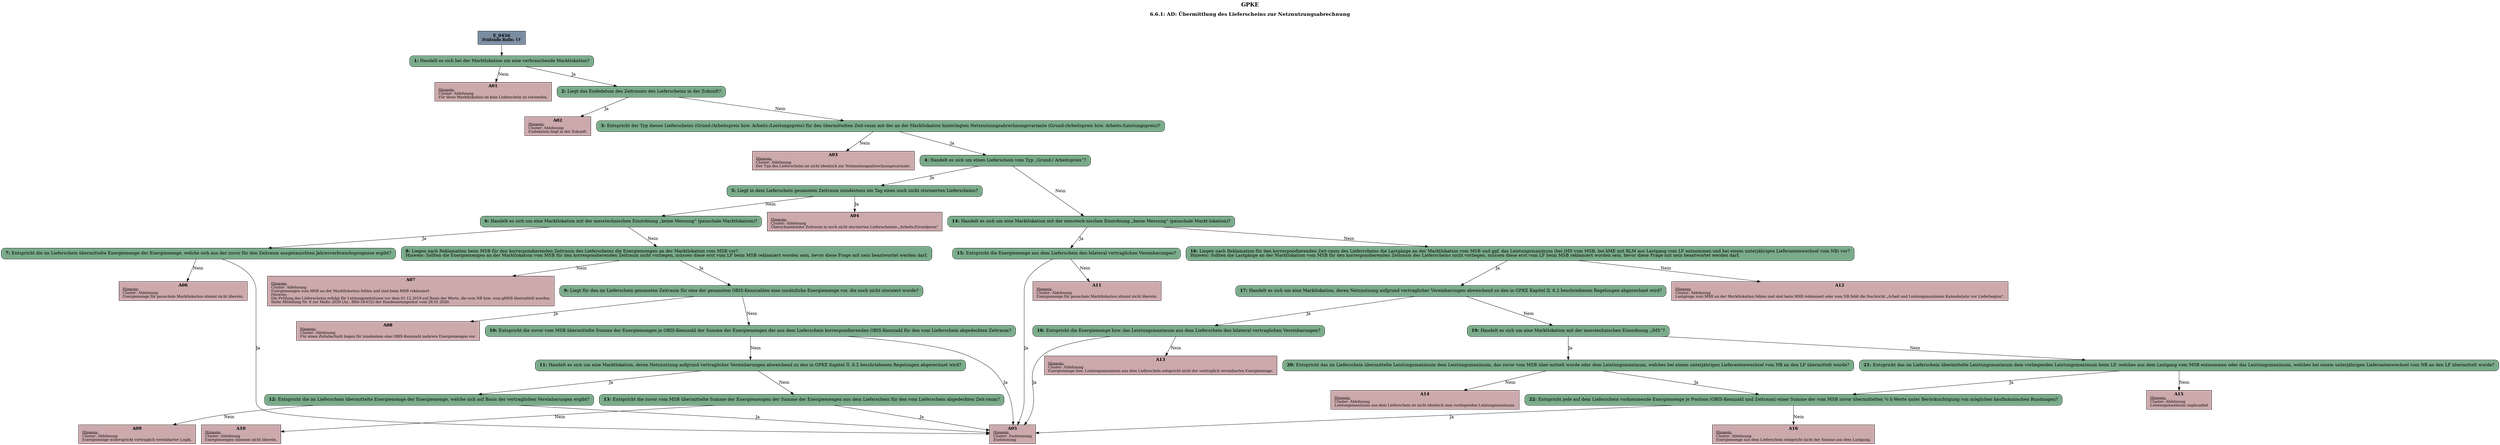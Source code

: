 digraph D {
    labelloc="t";
    label=<<B><FONT POINT-SIZE="18">GPKE</FONT></B><BR/><BR/><B><FONT POINT-SIZE="16">6.6.1: AD: Übermittlung des Lieferscheins zur Netznutzungsabrechnung</FONT></B><BR/><BR/><BR/><BR/>>;
    "Start" [margin="0.2,0.12", shape=box, style=filled, fillcolor="#7a8da1", label=<<B>E_0456</B><BR align="center"/><FONT point-size="12"><B><U>Prüfende Rolle:</U> LF</B></FONT><BR align="center"/>>];
    "1" [margin="0.2,0.12", shape=box, style="filled,rounded", fillcolor="#7aab8a", label=<<B>1: </B>Handelt es sich bei der Marktlokation um eine verbrauchende Marktlokation?<BR align="left"/>>];
    "A01" [margin="0.17,0.08", shape=box, style=filled, fillcolor="#cca9ab", label=<<B>A01</B><BR align="center"/><FONT point-size="12"><U>Hinweis:</U><BR align="left"/>Cluster: Ablehnung<BR align="left"/>Für diese Marktlokation ist kein Lieferschein zu versenden.<BR align="left"/></FONT>>];
    "2" [margin="0.2,0.12", shape=box, style="filled,rounded", fillcolor="#7aab8a", label=<<B>2: </B>Liegt das Endedatum des Zeitraums des Lieferscheins in der Zukunft?<BR align="left"/>>];
    "A02" [margin="0.17,0.08", shape=box, style=filled, fillcolor="#cca9ab", label=<<B>A02</B><BR align="center"/><FONT point-size="12"><U>Hinweis:</U><BR align="left"/>Cluster: Ablehnung<BR align="left"/>Endedatum liegt in der Zukunft.<BR align="left"/></FONT>>];
    "3" [margin="0.2,0.12", shape=box, style="filled,rounded", fillcolor="#7aab8a", label=<<B>3: </B>Entspricht der Typ dieses Lieferscheins (Grund-/Arbeitspreis bzw. Arbeits-/Leistungspreis) für den übermittelten Zeit-raum mit der an der Marktlokation hinterlegten Netznutzungsabrechnungsvariante (Grund-/Arbeitspreis bzw. Arbeits-/Leistungspreis)?<BR align="left"/>>];
    "A03" [margin="0.17,0.08", shape=box, style=filled, fillcolor="#cca9ab", label=<<B>A03</B><BR align="center"/><FONT point-size="12"><U>Hinweis:</U><BR align="left"/>Cluster: Ablehnung<BR align="left"/>Der Typ des Lieferscheins ist nicht identisch zur Netznutzungsabrechnungsvariante.<BR align="left"/></FONT>>];
    "4" [margin="0.2,0.12", shape=box, style="filled,rounded", fillcolor="#7aab8a", label=<<B>4: </B>Handelt es sich um einen Lieferschein vom Typ „Grund-/ Arbeitspreis“?<BR align="left"/>>];
    "5" [margin="0.2,0.12", shape=box, style="filled,rounded", fillcolor="#7aab8a", label=<<B>5: </B>Liegt in dem Lieferschein genannten Zeitraum mindestens ein Tag eines noch nicht stornierten Lieferscheins?<BR align="left"/>>];
    "A04" [margin="0.17,0.08", shape=box, style=filled, fillcolor="#cca9ab", label=<<B>A04</B><BR align="center"/><FONT point-size="12"><U>Hinweis:</U><BR align="left"/>Cluster: Ablehnung<BR align="left"/>Überschneidender Zeitraum in noch nicht stornierten Lieferscheinen „Arbeits-/Grundpreis“<BR align="left"/></FONT>>];
    "6" [margin="0.2,0.12", shape=box, style="filled,rounded", fillcolor="#7aab8a", label=<<B>6: </B>Handelt es sich um eine Marktlokation mit der messtechnischen Einordnung „keine Messung“ (pauschale Marktlokation)?<BR align="left"/>>];
    "7" [margin="0.2,0.12", shape=box, style="filled,rounded", fillcolor="#7aab8a", label=<<B>7: </B>Entspricht die im Lieferschein übermittelte Energiemenge der Energiemenge, welche sich aus der zuvor für den Zeitraum ausgetauschten Jahresverbrauchsprognose ergibt?<BR align="left"/>>];
    "A05" [margin="0.17,0.08", shape=box, style=filled, fillcolor="#cca9ab", label=<<B>A05</B><BR align="center"/><FONT point-size="12"><U>Hinweis:</U><BR align="left"/>Cluster: Zustimmung<BR align="left"/>Zustimmung<BR align="left"/></FONT>>];
    "A06" [margin="0.17,0.08", shape=box, style=filled, fillcolor="#cca9ab", label=<<B>A06</B><BR align="center"/><FONT point-size="12"><U>Hinweis:</U><BR align="left"/>Cluster: Ablehnung<BR align="left"/>Energiemenge für pauschale Marktlokation stimmt nicht überein.<BR align="left"/></FONT>>];
    "8" [margin="0.2,0.12", shape=box, style="filled,rounded", fillcolor="#7aab8a", label=<<B>8: </B>Liegen nach Reklamation beim MSB für den korrespondierenden Zeitraum des Lieferscheins die Energiemengen an der Marktlokation vom MSB vor?<BR align="left"/>Hinweis: Sollten die Energiemengen an der Marktlokation vom MSB für den korrespondierenden Zeitraum nicht vorliegen, müssen diese erst vom LF beim MSB reklamiert worden sein, bevor diese Frage mit nein beantwortet werden darf.<BR align="left"/>>];
    "A07" [margin="0.17,0.08", shape=box, style=filled, fillcolor="#cca9ab", label=<<B>A07</B><BR align="center"/><FONT point-size="12"><U>Hinweis:</U><BR align="left"/>Cluster: Ablehnung<BR align="left"/>Energiemengen vom MSB an der Marktlokation fehlen und sind beim MSB reklamiert<BR align="left"/>Hinweis: <BR align="left"/>Die Prüfung des Lieferscheins erfolgt für Leistungszeiträume vor dem 01.12.2019 auf Basis der Werte, die vom NB bzw. vom gMSB übermittelt wurden.<BR align="left"/>Siehe Mitteilung Nr. 6 zur MaKo 2020 (Az.: BK6-18-032) der Bundesnetzagentur vom 28.01.2020.<BR align="left"/></FONT>>];
    "9" [margin="0.2,0.12", shape=box, style="filled,rounded", fillcolor="#7aab8a", label=<<B>9: </B>Liegt für den im Lieferschein genannten Zeitraum für eine der genannten OBIS-Kennzahlen eine zusätzliche Energiemenge vor, die noch nicht storniert wurde?<BR align="left"/>>];
    "A08" [margin="0.17,0.08", shape=box, style=filled, fillcolor="#cca9ab", label=<<B>A08</B><BR align="center"/><FONT point-size="12"><U>Hinweis:</U><BR align="left"/>Cluster: Ablehnung<BR align="left"/>Für einen Zeitabschnitt liegen für mindestens eine OBIS-Kennzahl mehrere Energiemengen vor.<BR align="left"/></FONT>>];
    "10" [margin="0.2,0.12", shape=box, style="filled,rounded", fillcolor="#7aab8a", label=<<B>10: </B>Entspricht die zuvor vom MSB übermittelte Summe der Energiemengen je OBIS-Kennzahl der Summe der Energiemengen der aus dem Lieferschein korrespondierenden OBIS-Kennzahl für den vom Lieferschein abgedeckten Zeitraum?<BR align="left"/>>];
    "11" [margin="0.2,0.12", shape=box, style="filled,rounded", fillcolor="#7aab8a", label=<<B>11: </B>Handelt es sich um eine Marktlokation, deren Netznutzung aufgrund vertraglicher Vereinbarungen abweichend zu den in GPKE Kapitel II. 6.2 beschriebenen Regelungen abgerechnet wird?<BR align="left"/>>];
    "12" [margin="0.2,0.12", shape=box, style="filled,rounded", fillcolor="#7aab8a", label=<<B>12: </B>Entspricht die im Lieferschein übermittelte Energiemenge der Energiemenge, welche sich auf Basis der vertraglichen Vereinbarungen ergibt?<BR align="left"/>>];
    "A09" [margin="0.17,0.08", shape=box, style=filled, fillcolor="#cca9ab", label=<<B>A09</B><BR align="center"/><FONT point-size="12"><U>Hinweis:</U><BR align="left"/>Cluster: Ablehnung<BR align="left"/>Energiemenge widerspricht vertraglich vereinbarter Logik.<BR align="left"/></FONT>>];
    "13" [margin="0.2,0.12", shape=box, style="filled,rounded", fillcolor="#7aab8a", label=<<B>13: </B>Entspricht die zuvor vom MSB übermittelte Summe der Energiemengen der Summe der Energiemengen aus dem Lieferschein für den vom Lieferschein abgedeckten Zeit-raum?<BR align="left"/>>];
    "A10" [margin="0.17,0.08", shape=box, style=filled, fillcolor="#cca9ab", label=<<B>A10</B><BR align="center"/><FONT point-size="12"><U>Hinweis:</U><BR align="left"/>Cluster: Ablehnung<BR align="left"/>Energiemengen stimmen nicht überein.<BR align="left"/></FONT>>];
    "14" [margin="0.2,0.12", shape=box, style="filled,rounded", fillcolor="#7aab8a", label=<<B>14: </B>Handelt es sich um eine Marktlokation mit der messtech-nischen Einordnung „keine Messung“ (pauschale Markt-lokation)?<BR align="left"/>>];
    "15" [margin="0.2,0.12", shape=box, style="filled,rounded", fillcolor="#7aab8a", label=<<B>15: </B>Entspricht die Energiemenge aus dem Lieferschein den bilateral vertraglichen Vereinbarungen?<BR align="left"/>>];
    "A11" [margin="0.17,0.08", shape=box, style=filled, fillcolor="#cca9ab", label=<<B>A11</B><BR align="center"/><FONT point-size="12"><U>Hinweis:</U><BR align="left"/>Cluster: Ablehnung<BR align="left"/>Energiemenge für pauschale Marktlokation stimmt nicht überein.<BR align="left"/></FONT>>];
    "16" [margin="0.2,0.12", shape=box, style="filled,rounded", fillcolor="#7aab8a", label=<<B>16: </B>Liegen nach Reklamation für den korrespondierenden Zeit-raum des Lieferscheins die Lastgänge an der Marktlokation vom MSB und ggf. das Leistungsmaximum (bei iMS vom MSB, bei kME mit RLM aus Lastgang vom LF entnommen und bei einem unterjährigen Lieferantenwechsel vom NB) vor?<BR align="left"/>Hinweis: Sollten die Lastgänge an der Marktlokation vom MSB für den korrespondierenden Zeitraum des Lieferscheins nicht vorliegen, müssen diese erst vom LF beim MSB reklamiert worden sein, bevor diese Frage mit nein beantwortet werden darf.<BR align="left"/>>];
    "A12" [margin="0.17,0.08", shape=box, style=filled, fillcolor="#cca9ab", label=<<B>A12</B><BR align="center"/><FONT point-size="12"><U>Hinweis:</U><BR align="left"/>Cluster: Ablehnung<BR align="left"/>Lastgänge vom MSB an der Marktlokation fehlen und sind beim MSB reklamiert oder vom NB fehlt die Nachricht „Arbeit und Leistungsmaximum Kalenderjahr vor Lieferbeginn".<BR align="left"/></FONT>>];
    "17" [margin="0.2,0.12", shape=box, style="filled,rounded", fillcolor="#7aab8a", label=<<B>17: </B>Handelt es sich um eine Marktlokation, deren Netznutzung aufgrund vertraglicher Vereinbarungen abweichend zu den in GPKE Kapitel II. 6.2 beschriebenen Regelungen abgerechnet wird?<BR align="left"/>>];
    "18" [margin="0.2,0.12", shape=box, style="filled,rounded", fillcolor="#7aab8a", label=<<B>18: </B>Entspricht die Energiemenge bzw. das Leistungsmaximum aus dem Lieferschein den bilateral vertraglichen Vereinbarungen?<BR align="left"/>>];
    "A13" [margin="0.17,0.08", shape=box, style=filled, fillcolor="#cca9ab", label=<<B>A13</B><BR align="center"/><FONT point-size="12"><U>Hinweis:</U><BR align="left"/>Cluster: Ablehnung<BR align="left"/>Energiemenge bzw. Leistungsmaximum aus dem Lieferschein entspricht nicht der vertraglich vereinbarten Energiemenge.<BR align="left"/></FONT>>];
    "19" [margin="0.2,0.12", shape=box, style="filled,rounded", fillcolor="#7aab8a", label=<<B>19: </B>Handelt es sich um eine Marktlokation mit der messtechnischen Einordnung „iMS“?<BR align="left"/>>];
    "20" [margin="0.2,0.12", shape=box, style="filled,rounded", fillcolor="#7aab8a", label=<<B>20: </B>Entspricht das im Lieferschein übermittelte Leistungsmaximum dem Leistungsmaximum, das zuvor vom MSB über-mittelt wurde oder dem Leistungsmaximum, welches bei einem unterjährigen Lieferantenwechsel vom NB an den LF übermittelt wurde?<BR align="left"/>>];
    "A14" [margin="0.17,0.08", shape=box, style=filled, fillcolor="#cca9ab", label=<<B>A14</B><BR align="center"/><FONT point-size="12"><U>Hinweis:</U><BR align="left"/>Cluster: Ablehnung<BR align="left"/>Leistungsmaximum aus dem Lieferschein ist nicht identisch zum vorliegenden Leistungsmaximum.<BR align="left"/></FONT>>];
    "21" [margin="0.2,0.12", shape=box, style="filled,rounded", fillcolor="#7aab8a", label=<<B>21: </B>Entspricht das im Lieferschein übermittelte Leistungsmaximum dem vorliegenden Leistungsmaximum beim LF, welches aus dem Lastgang vom MSB entnommen oder das Leistungsmaximum, welches bei einem unterjährigen Lieferantenwechsel vom NB an den LF übermittelt wurde?<BR align="left"/>>];
    "A15" [margin="0.17,0.08", shape=box, style=filled, fillcolor="#cca9ab", label=<<B>A15</B><BR align="center"/><FONT point-size="12"><U>Hinweis:</U><BR align="left"/>Cluster: Ablehnung<BR align="left"/>Leistungsmaximum unplausibel<BR align="left"/></FONT>>];
    "22" [margin="0.2,0.12", shape=box, style="filled,rounded", fillcolor="#7aab8a", label=<<B>22: </B>Entspricht jede auf dem Lieferschein vorkommende Energiemenge je Position (OBIS-Kennzahl und Zeitraum) einer Summe der vom MSB zuvor übermittelten ¼ h-Werte unter Berücksichtigung von möglichen kaufmännischen Rundungen?<BR align="left"/>>];
    "A16" [margin="0.17,0.08", shape=box, style=filled, fillcolor="#cca9ab", label=<<B>A16</B><BR align="center"/><FONT point-size="12"><U>Hinweis:</U><BR align="left"/>Cluster: Ablehnung<BR align="left"/>Energiemenge aus dem Lieferschein entspricht nicht der Summe aus dem Lastgang.<BR align="left"/></FONT>>];

    "Start" -> "1";
    "1" -> "A01" [label="Nein"];
    "1" -> "2" [label="Ja"];
    "2" -> "A02" [label="Ja"];
    "2" -> "3" [label="Nein"];
    "3" -> "A03" [label="Nein"];
    "3" -> "4" [label="Ja"];
    "4" -> "5" [label="Ja"];
    "4" -> "14" [label="Nein"];
    "5" -> "A04" [label="Ja"];
    "5" -> "6" [label="Nein"];
    "6" -> "7" [label="Ja"];
    "6" -> "8" [label="Nein"];
    "7" -> "A05" [label="Ja"];
    "7" -> "A06" [label="Nein"];
    "8" -> "A07" [label="Nein"];
    "8" -> "9" [label="Ja"];
    "9" -> "A08" [label="Ja"];
    "9" -> "10" [label="Nein"];
    "10" -> "A05" [label="Ja"];
    "10" -> "11" [label="Nein"];
    "11" -> "12" [label="Ja"];
    "11" -> "13" [label="Nein"];
    "12" -> "A05" [label="Ja"];
    "12" -> "A09" [label="Nein"];
    "13" -> "A05" [label="Ja"];
    "13" -> "A10" [label="Nein"];
    "14" -> "15" [label="Ja"];
    "14" -> "16" [label="Nein"];
    "15" -> "A05" [label="Ja"];
    "15" -> "A11" [label="Nein"];
    "16" -> "A12" [label="Nein"];
    "16" -> "17" [label="Ja"];
    "17" -> "18" [label="Ja"];
    "17" -> "19" [label="Nein"];
    "18" -> "A05" [label="Ja"];
    "18" -> "A13" [label="Nein"];
    "19" -> "20" [label="Ja"];
    "19" -> "21" [label="Nein"];
    "20" -> "A14" [label="Nein"];
    "20" -> "22" [label="Ja"];
    "21" -> "A15" [label="Nein"];
    "21" -> "22" [label="Ja"];
    "22" -> "A05" [label="Ja"];
    "22" -> "A16" [label="Nein"];

    bgcolor="transparent";
}